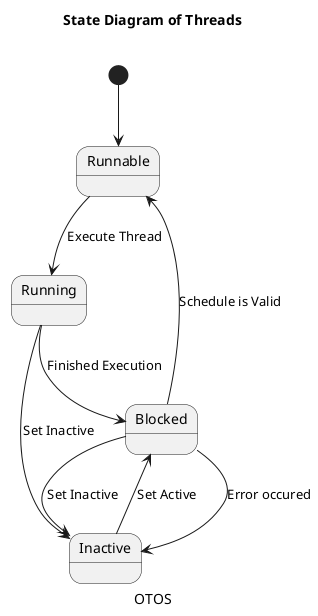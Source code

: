 @startuml STA_Thread
title State Diagram of Threads\n
caption OTOS

[*] --> Runnable
Runnable --> Running: Execute Thread
Running --> Blocked: Finished Execution
Blocked --> Runnable: Schedule is Valid
Blocked --> Inactive: Error occured
Blocked --> Inactive: Set Inactive
Running --> Inactive: Set Inactive
Inactive --> Blocked: Set Active

@enduml
